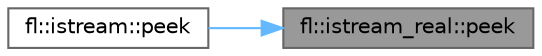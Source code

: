 digraph "fl::istream_real::peek"
{
 // INTERACTIVE_SVG=YES
 // LATEX_PDF_SIZE
  bgcolor="transparent";
  edge [fontname=Helvetica,fontsize=10,labelfontname=Helvetica,labelfontsize=10];
  node [fontname=Helvetica,fontsize=10,shape=box,height=0.2,width=0.4];
  rankdir="RL";
  Node1 [id="Node000001",label="fl::istream_real::peek",height=0.2,width=0.4,color="gray40", fillcolor="grey60", style="filled", fontcolor="black",tooltip=" "];
  Node1 -> Node2 [id="edge1_Node000001_Node000002",dir="back",color="steelblue1",style="solid",tooltip=" "];
  Node2 [id="Node000002",label="fl::istream::peek",height=0.2,width=0.4,color="grey40", fillcolor="white", style="filled",URL="$de/def/classfl_1_1istream_a080533bdf556782ef8f3d0fe4f74916b.html#a080533bdf556782ef8f3d0fe4f74916b",tooltip=" "];
}

